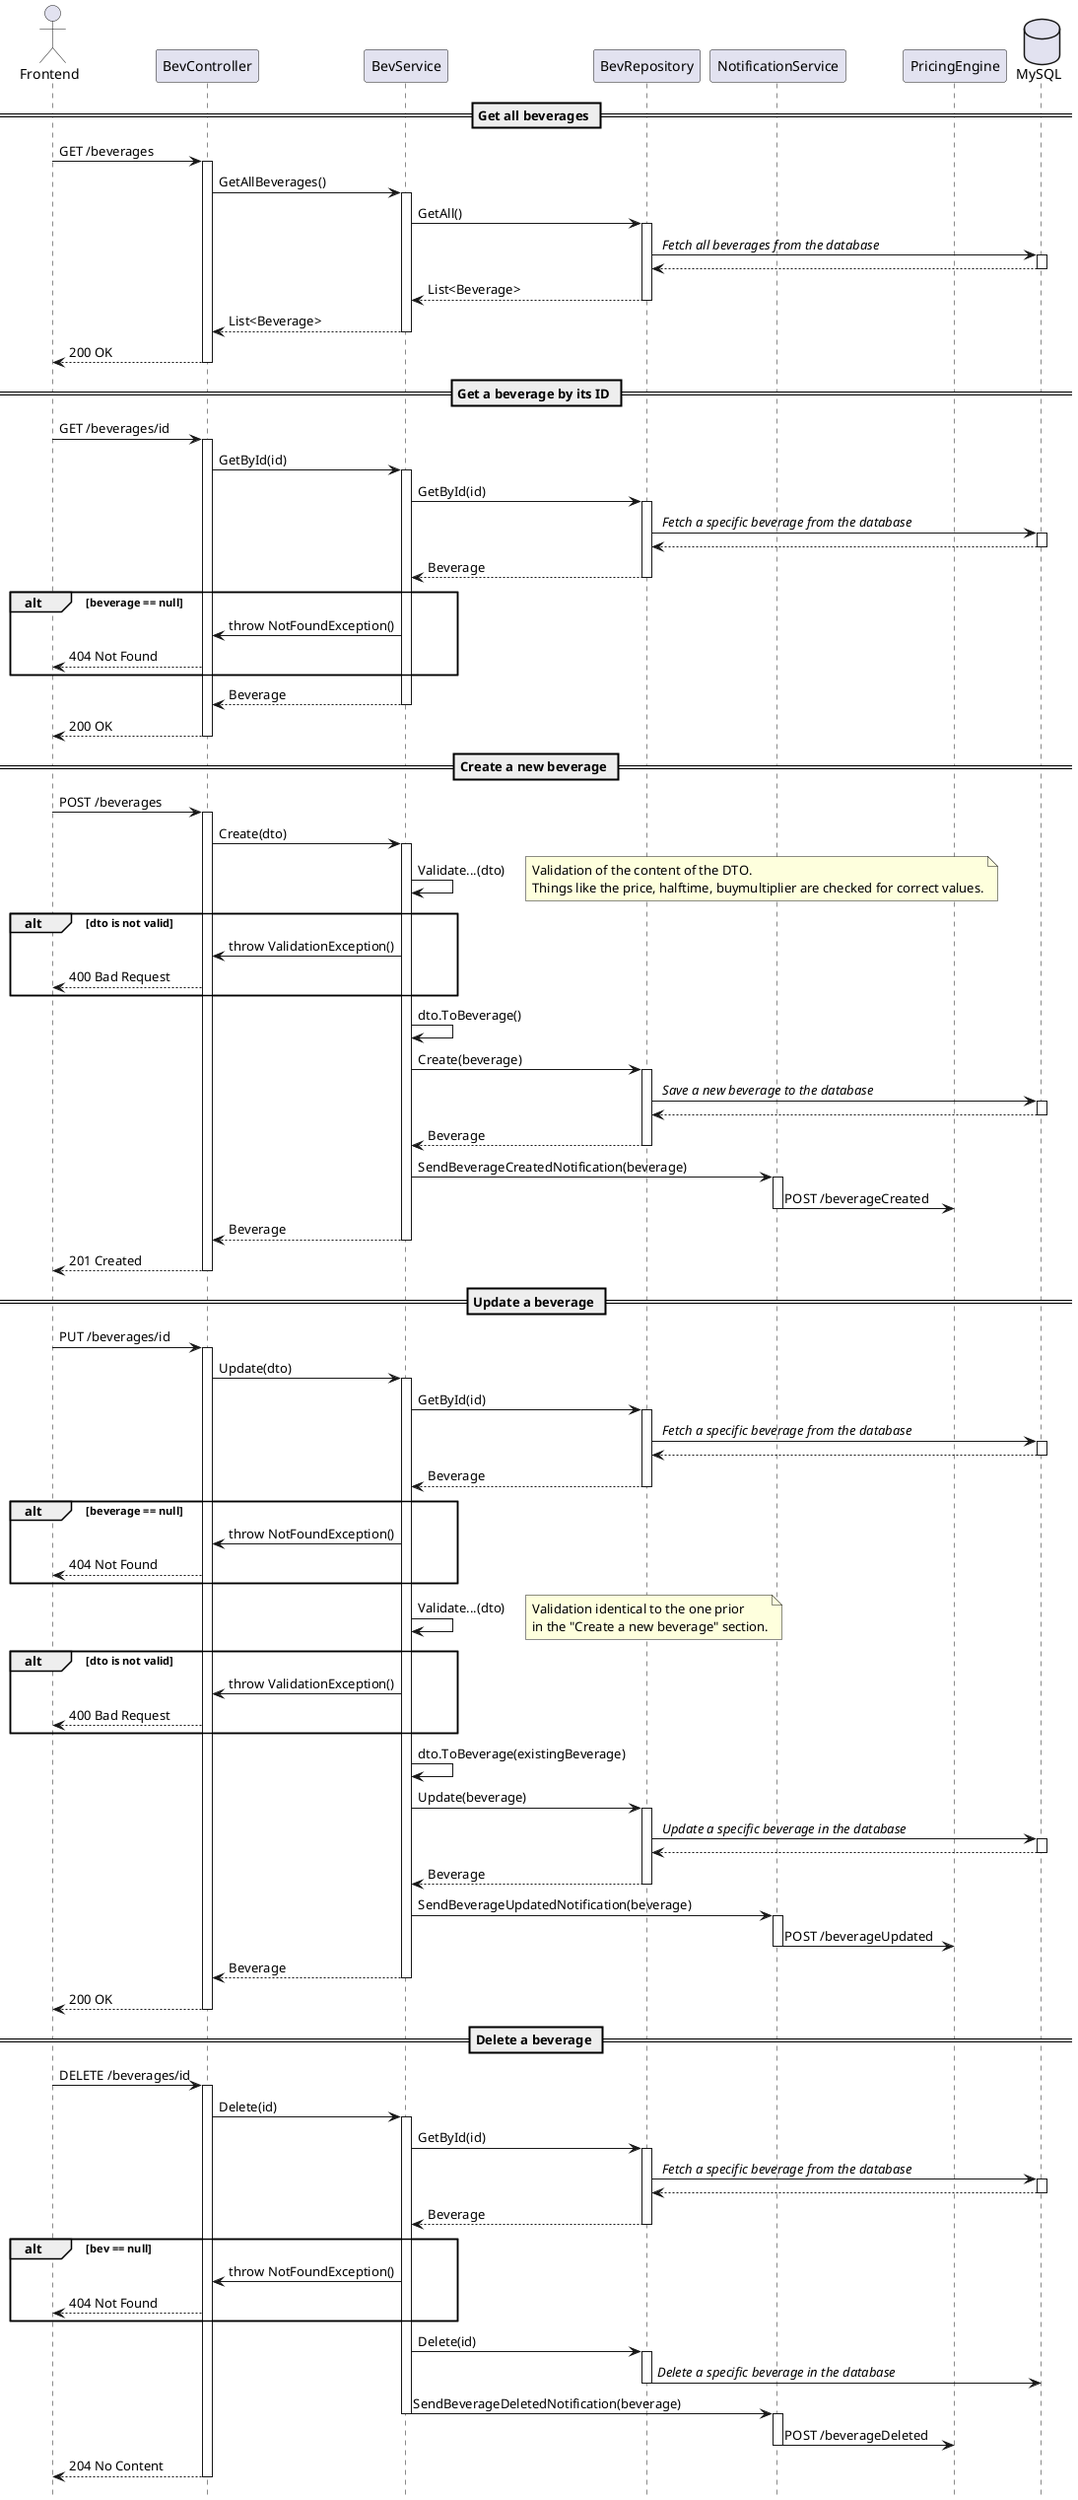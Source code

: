 @startuml bevpayapi
Actor Frontend as frontend
participant BevController as bevcontroller
participant BevService as bevserv
participant BevRepository as bevrepo
participant NotificationService as notifserv
participant PricingEngine as pricingengine
Database MySQL as database

hide footbox

== Get all beverages ==

frontend -> bevcontroller: GET /beverages
activate bevcontroller
bevcontroller -> bevserv: GetAllBeverages()
activate bevserv
bevserv -> bevrepo: GetAll()
activate bevrepo
bevrepo -> database: // Fetch all beverages from the database //
activate database
database --> bevrepo
deactivate database
bevrepo --> bevserv: List<Beverage>
deactivate bevrepo
bevserv --> bevcontroller: List<Beverage>
deactivate bevserv
bevcontroller --> frontend: 200 OK
deactivate bevcontroller

== Get a beverage by its ID ==

frontend -> bevcontroller: GET /beverages/id
activate bevcontroller
bevcontroller -> bevserv: GetById(id)
activate bevserv
bevserv -> bevrepo: GetById(id)
activate bevrepo
bevrepo -> database: // Fetch a specific beverage from the database //
activate database
database --> bevrepo
deactivate database
bevrepo --> bevserv: Beverage
deactivate bevrepo
alt beverage == null
bevserv -> bevcontroller: throw NotFoundException()
bevcontroller --> frontend: 404 Not Found
end
bevserv --> bevcontroller: Beverage
deactivate bevserv
bevcontroller --> frontend: 200 OK
deactivate bevcontroller

== Create a new beverage ==

frontend -> bevcontroller: POST /beverages
activate bevcontroller
bevcontroller -> bevserv: Create(dto)
activate bevserv
bevserv -> bevserv: Validate...(dto)
note right
    Validation of the content of the DTO.
    Things like the price, halftime, buymultiplier are checked for correct values.
end note
alt dto is not valid
bevserv -> bevcontroller: throw ValidationException()
bevcontroller --> frontend: 400 Bad Request
end
bevserv -> bevserv: dto.ToBeverage()
bevserv -> bevrepo: Create(beverage)
activate bevrepo
bevrepo -> database: // Save a new beverage to the database //
activate database
database --> bevrepo
deactivate database
bevrepo --> bevserv: Beverage
deactivate bevrepo
bevserv -> notifserv: SendBeverageCreatedNotification(beverage)
activate notifserv
notifserv -> pricingengine: POST /beverageCreated
deactivate notifserv
bevserv --> bevcontroller: Beverage
deactivate bevserv
bevcontroller --> frontend: 201 Created
deactivate bevcontroller

== Update a beverage ==

frontend -> bevcontroller: PUT /beverages/id
activate bevcontroller
bevcontroller -> bevserv: Update(dto)
activate bevserv
bevserv -> bevrepo: GetById(id)
activate bevrepo
bevrepo -> database: // Fetch a specific beverage from the database //
activate database
database --> bevrepo
deactivate database
bevrepo --> bevserv: Beverage
deactivate bevrepo
alt beverage == null
bevserv -> bevcontroller: throw NotFoundException()
bevcontroller --> frontend: 404 Not Found
end
bevserv -> bevserv: Validate...(dto)
note right
    Validation identical to the one prior
    in the "Create a new beverage" section.
end note
alt dto is not valid
bevserv -> bevcontroller: throw ValidationException()
bevcontroller --> frontend: 400 Bad Request
end
bevserv -> bevserv: dto.ToBeverage(existingBeverage)
bevserv -> bevrepo: Update(beverage)
activate bevrepo
bevrepo -> database: // Update a specific beverage in the database //
activate database
database --> bevrepo
deactivate database
bevrepo --> bevserv: Beverage
deactivate bevrepo
bevserv -> notifserv: SendBeverageUpdatedNotification(beverage)
activate notifserv
notifserv -> pricingengine: POST /beverageUpdated
deactivate notifserv
bevserv --> bevcontroller: Beverage
deactivate bevserv
bevcontroller --> frontend: 200 OK
deactivate bevcontroller

== Delete a beverage ==

frontend -> bevcontroller: DELETE /beverages/id
activate bevcontroller
bevcontroller -> bevserv: Delete(id)
activate bevserv
bevserv -> bevrepo: GetById(id)
activate bevrepo
bevrepo -> database: // Fetch a specific beverage from the database //
activate database
database --> bevrepo
deactivate database
bevrepo --> bevserv: Beverage
deactivate bevrepo
alt bev == null
bevserv -> bevcontroller: throw NotFoundException()
bevcontroller --> frontend: 404 Not Found
end
bevserv -> bevrepo: Delete(id)
activate bevrepo
bevrepo -> database: // Delete a specific beverage in the database //
deactivate bevrepo
bevserv -> notifserv: SendBeverageDeletedNotification(beverage)
deactivate bevserv
activate notifserv
notifserv -> pricingengine: POST /beverageDeleted
deactivate notifserv
bevcontroller --> frontend: 204 No Content
deactivate bevcontroller

@enduml
